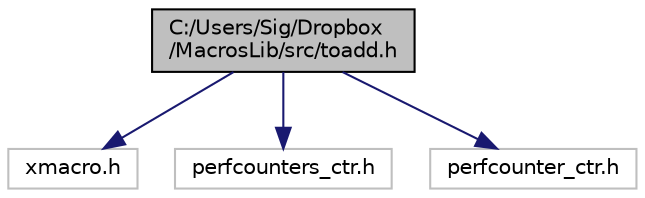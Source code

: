 digraph "C:/Users/Sig/Dropbox/MacrosLib/src/toadd.h"
{
 // LATEX_PDF_SIZE
  edge [fontname="Helvetica",fontsize="10",labelfontname="Helvetica",labelfontsize="10"];
  node [fontname="Helvetica",fontsize="10",shape=record];
  Node1 [label="C:/Users/Sig/Dropbox\l/MacrosLib/src/toadd.h",height=0.2,width=0.4,color="black", fillcolor="grey75", style="filled", fontcolor="black",tooltip="The main macros of the library."];
  Node1 -> Node2 [color="midnightblue",fontsize="10",style="solid",fontname="Helvetica"];
  Node2 [label="xmacro.h",height=0.2,width=0.4,color="grey75", fillcolor="white", style="filled",tooltip=" "];
  Node1 -> Node3 [color="midnightblue",fontsize="10",style="solid",fontname="Helvetica"];
  Node3 [label="perfcounters_ctr.h",height=0.2,width=0.4,color="grey75", fillcolor="white", style="filled",tooltip=" "];
  Node1 -> Node4 [color="midnightblue",fontsize="10",style="solid",fontname="Helvetica"];
  Node4 [label="perfcounter_ctr.h",height=0.2,width=0.4,color="grey75", fillcolor="white", style="filled",tooltip=" "];
}
